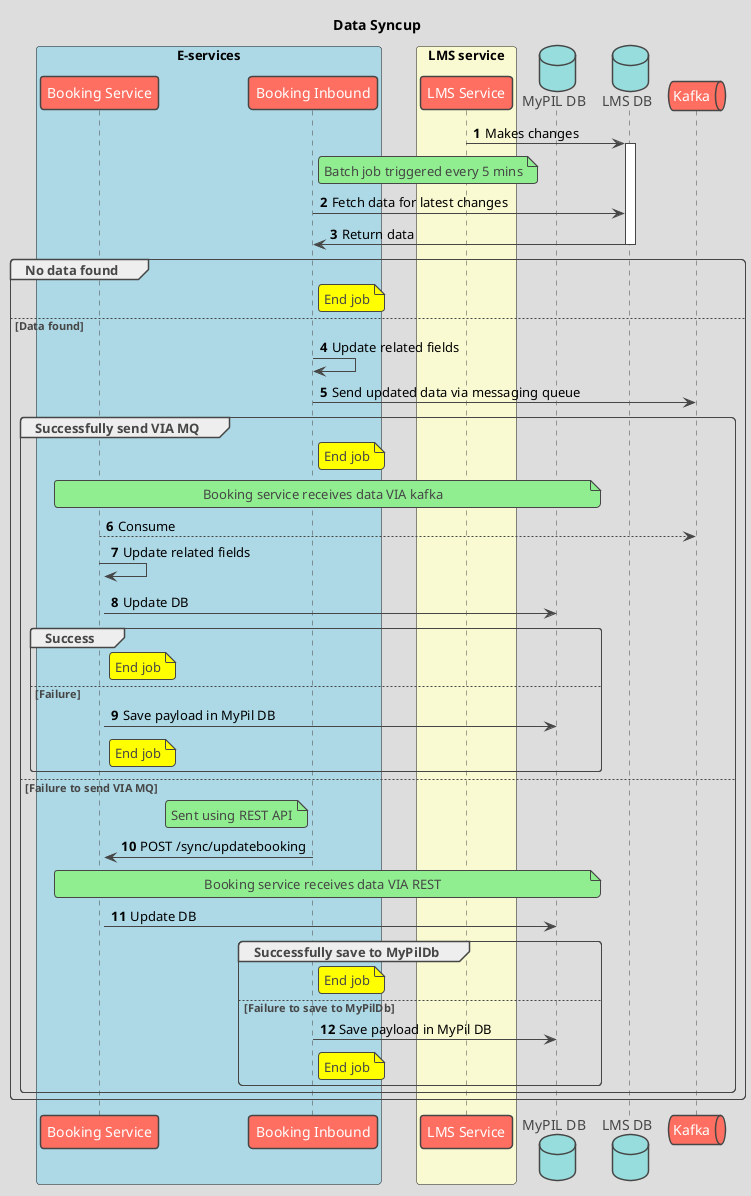 @startuml Data Syncup
!theme toy
title Data Syncup
autonumber
box "E-services" #LightBlue
participant "Booking Service" as BS
participant "Booking Inbound" as BI
end box
box "LMS service" #LightGoldenRodYellow
participant "LMS Service" as LMS
end box
database "MyPIL DB" as MyPilDb
database "LMS DB" as LMSDb
queue "Kafka" as MQ
skinparam MaxMessageSize 5000
LMS -> LMSDb++ : Makes changes
Note right of BI: Batch job triggered every 5 mins
BI -> LMSDb : Fetch data for latest changes
LMSDb -> BI-- : Return data
group No data found
    Note right of BI #Yellow: End job
    else Data found
    BI -> BI : Update related fields
    BI -> MQ : Send updated data via messaging queue
    group Successfully send VIA MQ
        Note right of BI #Yellow: End job
        Note over BS, MyPilDb: Booking service receives data VIA kafka
        MQ <-- BS-- : Consume
        BS -> BS++ : Update related fields
        BS -> MyPilDb : Update DB
        group Success
            Note right of BS #Yellow: End job
            else Failure
            BS -> MyPilDb : Save payload in MyPil DB
            Note right of BS #Yellow: End job
        end
        else Failure to send VIA MQ
        Note left of BI: Sent using REST API
        BI -> BS : POST /sync/updatebooking
        Note over BS, MyPilDb: Booking service receives data VIA REST
        BS -> MyPilDb : Update DB
        group Successfully save to MyPilDb
            Note right of BI #Yellow: End job
            else Failure to save to MyPilDb
            BI -> MyPilDb : Save payload in MyPil DB
            Note right of BI #Yellow: End job
        end
    end
end

@enduml